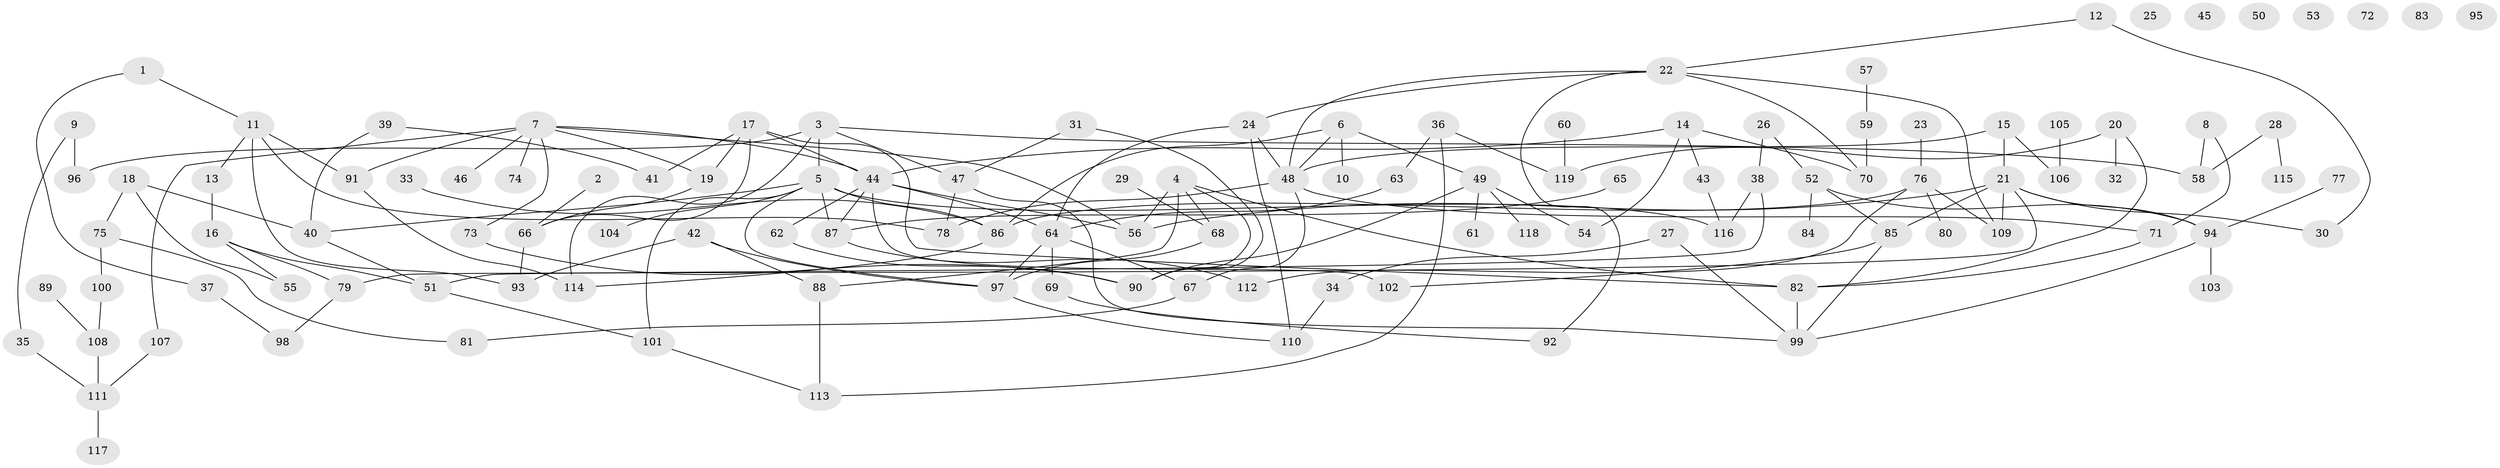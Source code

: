 // Generated by graph-tools (version 1.1) at 2025/00/03/09/25 03:00:48]
// undirected, 119 vertices, 163 edges
graph export_dot {
graph [start="1"]
  node [color=gray90,style=filled];
  1;
  2;
  3;
  4;
  5;
  6;
  7;
  8;
  9;
  10;
  11;
  12;
  13;
  14;
  15;
  16;
  17;
  18;
  19;
  20;
  21;
  22;
  23;
  24;
  25;
  26;
  27;
  28;
  29;
  30;
  31;
  32;
  33;
  34;
  35;
  36;
  37;
  38;
  39;
  40;
  41;
  42;
  43;
  44;
  45;
  46;
  47;
  48;
  49;
  50;
  51;
  52;
  53;
  54;
  55;
  56;
  57;
  58;
  59;
  60;
  61;
  62;
  63;
  64;
  65;
  66;
  67;
  68;
  69;
  70;
  71;
  72;
  73;
  74;
  75;
  76;
  77;
  78;
  79;
  80;
  81;
  82;
  83;
  84;
  85;
  86;
  87;
  88;
  89;
  90;
  91;
  92;
  93;
  94;
  95;
  96;
  97;
  98;
  99;
  100;
  101;
  102;
  103;
  104;
  105;
  106;
  107;
  108;
  109;
  110;
  111;
  112;
  113;
  114;
  115;
  116;
  117;
  118;
  119;
  1 -- 11;
  1 -- 37;
  2 -- 66;
  3 -- 5;
  3 -- 47;
  3 -- 58;
  3 -- 96;
  3 -- 114;
  4 -- 56;
  4 -- 68;
  4 -- 82;
  4 -- 88;
  4 -- 90;
  5 -- 40;
  5 -- 86;
  5 -- 87;
  5 -- 97;
  5 -- 101;
  5 -- 104;
  5 -- 116;
  6 -- 10;
  6 -- 48;
  6 -- 49;
  6 -- 86;
  7 -- 19;
  7 -- 44;
  7 -- 46;
  7 -- 56;
  7 -- 73;
  7 -- 74;
  7 -- 91;
  7 -- 107;
  8 -- 58;
  8 -- 71;
  9 -- 35;
  9 -- 96;
  11 -- 13;
  11 -- 78;
  11 -- 91;
  11 -- 93;
  12 -- 22;
  12 -- 30;
  13 -- 16;
  14 -- 43;
  14 -- 44;
  14 -- 54;
  14 -- 70;
  15 -- 21;
  15 -- 48;
  15 -- 106;
  16 -- 51;
  16 -- 55;
  16 -- 79;
  17 -- 19;
  17 -- 41;
  17 -- 44;
  17 -- 66;
  17 -- 82;
  18 -- 40;
  18 -- 55;
  18 -- 75;
  19 -- 66;
  20 -- 32;
  20 -- 82;
  20 -- 119;
  21 -- 30;
  21 -- 56;
  21 -- 79;
  21 -- 85;
  21 -- 94;
  21 -- 109;
  22 -- 24;
  22 -- 48;
  22 -- 70;
  22 -- 92;
  22 -- 109;
  23 -- 76;
  24 -- 48;
  24 -- 64;
  24 -- 110;
  26 -- 38;
  26 -- 52;
  27 -- 34;
  27 -- 99;
  28 -- 58;
  28 -- 115;
  29 -- 68;
  31 -- 47;
  31 -- 90;
  33 -- 86;
  34 -- 110;
  35 -- 111;
  36 -- 63;
  36 -- 113;
  36 -- 119;
  37 -- 98;
  38 -- 51;
  38 -- 116;
  39 -- 40;
  39 -- 41;
  40 -- 51;
  42 -- 88;
  42 -- 93;
  42 -- 97;
  43 -- 116;
  44 -- 56;
  44 -- 62;
  44 -- 64;
  44 -- 87;
  44 -- 102;
  47 -- 78;
  47 -- 99;
  48 -- 67;
  48 -- 71;
  48 -- 78;
  49 -- 54;
  49 -- 61;
  49 -- 90;
  49 -- 118;
  51 -- 101;
  52 -- 84;
  52 -- 85;
  52 -- 94;
  57 -- 59;
  59 -- 70;
  60 -- 119;
  62 -- 90;
  63 -- 64;
  64 -- 67;
  64 -- 69;
  64 -- 97;
  65 -- 87;
  66 -- 93;
  67 -- 81;
  68 -- 97;
  69 -- 92;
  71 -- 82;
  73 -- 90;
  75 -- 81;
  75 -- 100;
  76 -- 80;
  76 -- 86;
  76 -- 109;
  76 -- 112;
  77 -- 94;
  79 -- 98;
  82 -- 99;
  85 -- 99;
  85 -- 102;
  86 -- 114;
  87 -- 112;
  88 -- 113;
  89 -- 108;
  91 -- 114;
  94 -- 99;
  94 -- 103;
  97 -- 110;
  100 -- 108;
  101 -- 113;
  105 -- 106;
  107 -- 111;
  108 -- 111;
  111 -- 117;
}
